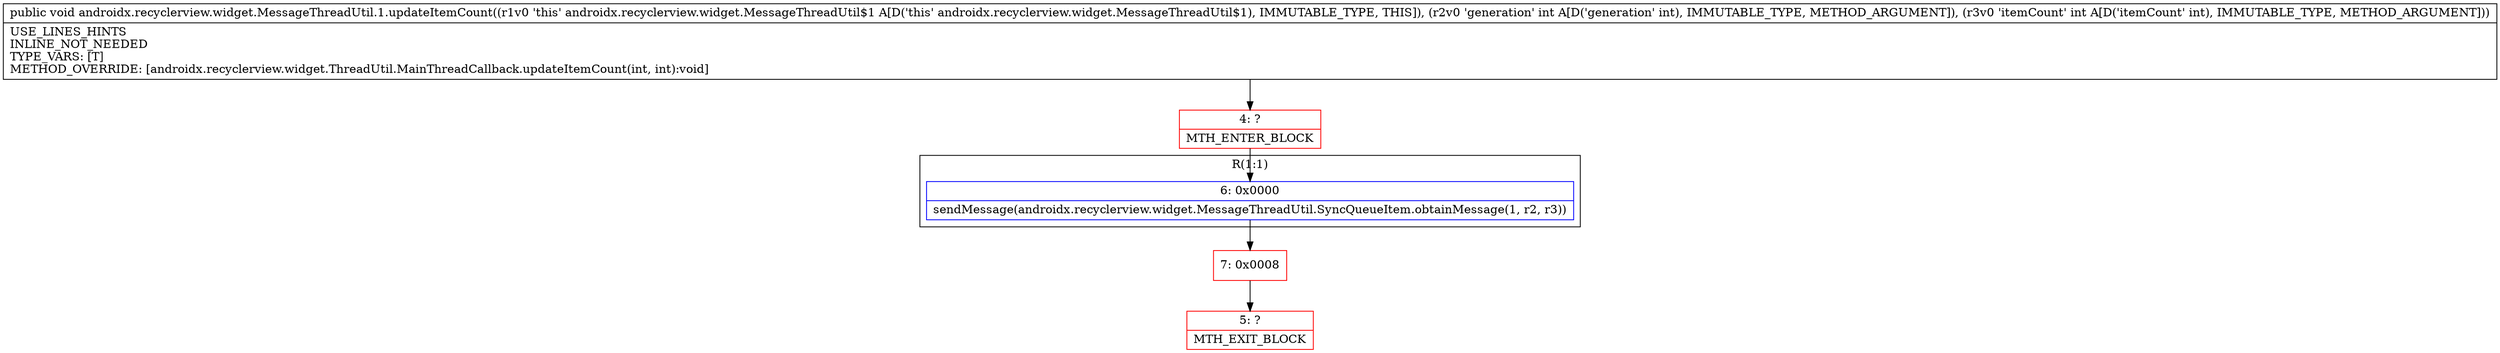 digraph "CFG forandroidx.recyclerview.widget.MessageThreadUtil.1.updateItemCount(II)V" {
subgraph cluster_Region_855835016 {
label = "R(1:1)";
node [shape=record,color=blue];
Node_6 [shape=record,label="{6\:\ 0x0000|sendMessage(androidx.recyclerview.widget.MessageThreadUtil.SyncQueueItem.obtainMessage(1, r2, r3))\l}"];
}
Node_4 [shape=record,color=red,label="{4\:\ ?|MTH_ENTER_BLOCK\l}"];
Node_7 [shape=record,color=red,label="{7\:\ 0x0008}"];
Node_5 [shape=record,color=red,label="{5\:\ ?|MTH_EXIT_BLOCK\l}"];
MethodNode[shape=record,label="{public void androidx.recyclerview.widget.MessageThreadUtil.1.updateItemCount((r1v0 'this' androidx.recyclerview.widget.MessageThreadUtil$1 A[D('this' androidx.recyclerview.widget.MessageThreadUtil$1), IMMUTABLE_TYPE, THIS]), (r2v0 'generation' int A[D('generation' int), IMMUTABLE_TYPE, METHOD_ARGUMENT]), (r3v0 'itemCount' int A[D('itemCount' int), IMMUTABLE_TYPE, METHOD_ARGUMENT]))  | USE_LINES_HINTS\lINLINE_NOT_NEEDED\lTYPE_VARS: [T]\lMETHOD_OVERRIDE: [androidx.recyclerview.widget.ThreadUtil.MainThreadCallback.updateItemCount(int, int):void]\l}"];
MethodNode -> Node_4;Node_6 -> Node_7;
Node_4 -> Node_6;
Node_7 -> Node_5;
}

